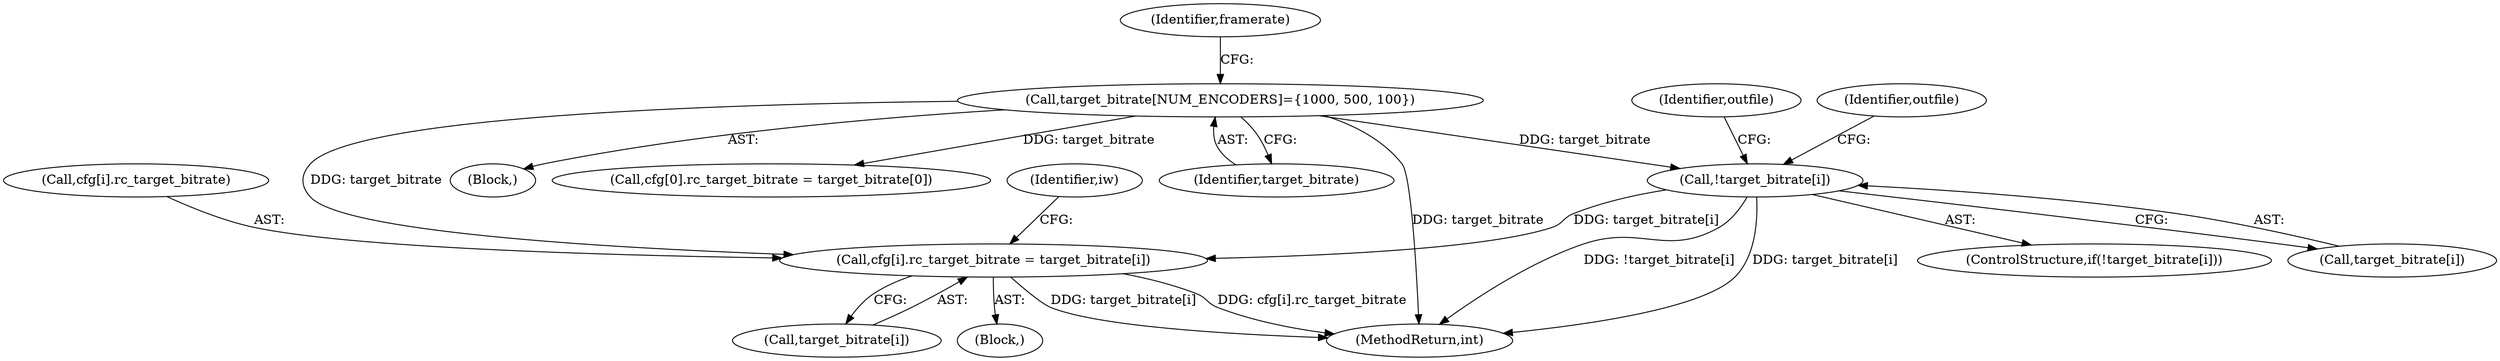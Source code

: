 digraph "0_Android_5a9753fca56f0eeb9f61e342b2fccffc364f9426_22@array" {
"1000509" [label="(Call,cfg[i].rc_target_bitrate = target_bitrate[i])"];
"1000175" [label="(Call,target_bitrate[NUM_ENCODERS]={1000, 500, 100})"];
"1000260" [label="(Call,!target_bitrate[i])"];
"1001296" [label="(MethodReturn,int)"];
"1000510" [label="(Call,cfg[i].rc_target_bitrate)"];
"1000515" [label="(Call,target_bitrate[i])"];
"1000175" [label="(Call,target_bitrate[NUM_ENCODERS]={1000, 500, 100})"];
"1000275" [label="(Identifier,outfile)"];
"1000179" [label="(Identifier,framerate)"];
"1000490" [label="(Block,)"];
"1000259" [label="(ControlStructure,if(!target_bitrate[i]))"];
"1000509" [label="(Call,cfg[i].rc_target_bitrate = target_bitrate[i])"];
"1000267" [label="(Identifier,outfile)"];
"1000260" [label="(Call,!target_bitrate[i])"];
"1000176" [label="(Identifier,target_bitrate)"];
"1000135" [label="(Block,)"];
"1000261" [label="(Call,target_bitrate[i])"];
"1000521" [label="(Identifier,iw)"];
"1000454" [label="(Call,cfg[0].rc_target_bitrate = target_bitrate[0])"];
"1000509" -> "1000490"  [label="AST: "];
"1000509" -> "1000515"  [label="CFG: "];
"1000510" -> "1000509"  [label="AST: "];
"1000515" -> "1000509"  [label="AST: "];
"1000521" -> "1000509"  [label="CFG: "];
"1000509" -> "1001296"  [label="DDG: target_bitrate[i]"];
"1000509" -> "1001296"  [label="DDG: cfg[i].rc_target_bitrate"];
"1000175" -> "1000509"  [label="DDG: target_bitrate"];
"1000260" -> "1000509"  [label="DDG: target_bitrate[i]"];
"1000175" -> "1000135"  [label="AST: "];
"1000175" -> "1000176"  [label="CFG: "];
"1000176" -> "1000175"  [label="AST: "];
"1000179" -> "1000175"  [label="CFG: "];
"1000175" -> "1001296"  [label="DDG: target_bitrate"];
"1000175" -> "1000260"  [label="DDG: target_bitrate"];
"1000175" -> "1000454"  [label="DDG: target_bitrate"];
"1000260" -> "1000259"  [label="AST: "];
"1000260" -> "1000261"  [label="CFG: "];
"1000261" -> "1000260"  [label="AST: "];
"1000267" -> "1000260"  [label="CFG: "];
"1000275" -> "1000260"  [label="CFG: "];
"1000260" -> "1001296"  [label="DDG: !target_bitrate[i]"];
"1000260" -> "1001296"  [label="DDG: target_bitrate[i]"];
}
